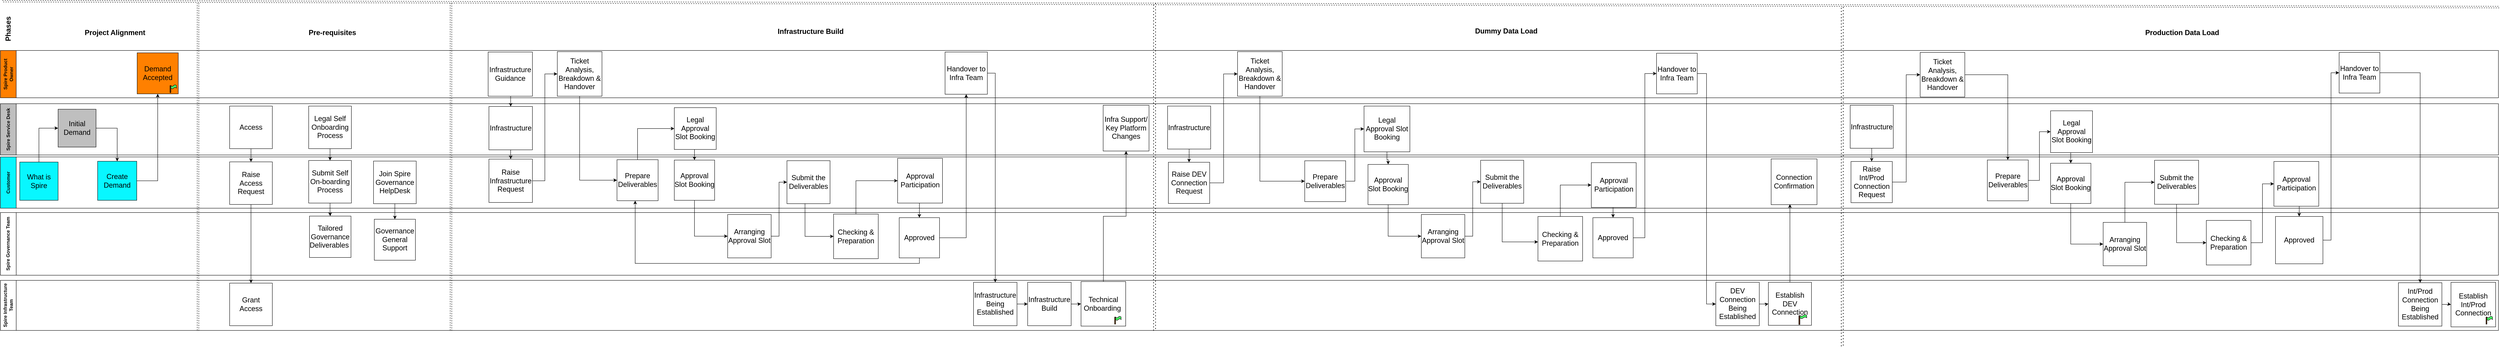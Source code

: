 <mxfile version="24.7.5">
  <diagram name="Page-1" id="jH9X4JJsDZ_ZStQkH7_o">
    <mxGraphModel dx="3366" dy="1893" grid="1" gridSize="10" guides="1" tooltips="1" connect="1" arrows="1" fold="1" page="1" pageScale="1" pageWidth="850" pageHeight="1100" math="0" shadow="0">
      <root>
        <mxCell id="0" />
        <mxCell id="1" parent="0" />
        <mxCell id="82_Ag931LT2ZOT2VYiMG-121" style="edgeStyle=orthogonalEdgeStyle;rounded=0;orthogonalLoop=1;jettySize=auto;html=1;exitX=0.5;exitY=0;exitDx=0;exitDy=0;entryX=0;entryY=0.5;entryDx=0;entryDy=0;" parent="1" source="qbZJIbXkHSn2Dnnv8URz-1" target="82_Ag931LT2ZOT2VYiMG-100" edge="1">
          <mxGeometry relative="1" as="geometry" />
        </mxCell>
        <mxCell id="jGQv9b9LemF5QD2wP8w_-19" value="Spire Product Owner" style="swimlane;horizontal=0;whiteSpace=wrap;html=1;startSize=40;fillColor=#FF8000;" parent="1" vertex="1">
          <mxGeometry x="-1180" y="-200" width="6320" height="120" as="geometry" />
        </mxCell>
        <mxCell id="82_Ag931LT2ZOT2VYiMG-1" value="&lt;div&gt;&lt;font style=&quot;font-size: 18px;&quot;&gt;Handover to Infra Team&lt;/font&gt;&lt;/div&gt;" style="whiteSpace=wrap;html=1;aspect=fixed;spacing=1;" parent="jGQv9b9LemF5QD2wP8w_-19" vertex="1">
          <mxGeometry x="2390" y="4" width="107" height="107" as="geometry" />
        </mxCell>
        <mxCell id="jGQv9b9LemF5QD2wP8w_-6" value="&lt;font style=&quot;font-size: 18px;&quot;&gt;Infrastructure Guidance&lt;/font&gt;" style="whiteSpace=wrap;html=1;aspect=fixed;" parent="jGQv9b9LemF5QD2wP8w_-19" vertex="1">
          <mxGeometry x="1234" y="4" width="112" height="112" as="geometry" />
        </mxCell>
        <mxCell id="qbZJIbXkHSn2Dnnv8URz-4" value="&lt;font style=&quot;font-size: 18px;&quot;&gt;Demand Accepted&lt;/font&gt;" style="whiteSpace=wrap;html=1;aspect=fixed;fillColor=#FF8000;" parent="jGQv9b9LemF5QD2wP8w_-19" vertex="1">
          <mxGeometry x="346" y="6" width="104" height="104" as="geometry" />
        </mxCell>
        <mxCell id="82_Ag931LT2ZOT2VYiMG-70" value="" style="group" parent="jGQv9b9LemF5QD2wP8w_-19" vertex="1" connectable="0">
          <mxGeometry x="429" y="87" width="16.4" height="20" as="geometry" />
        </mxCell>
        <mxCell id="82_Ag931LT2ZOT2VYiMG-67" value="" style="shape=tape;whiteSpace=wrap;html=1;fillColor=#4AFF68;" parent="82_Ag931LT2ZOT2VYiMG-70" vertex="1">
          <mxGeometry x="2.343" width="14.057" height="10.526" as="geometry" />
        </mxCell>
        <mxCell id="82_Ag931LT2ZOT2VYiMG-69" value="" style="rounded=0;whiteSpace=wrap;html=1;fillColor=#663300;" parent="82_Ag931LT2ZOT2VYiMG-70" vertex="1">
          <mxGeometry y="2.105" width="2.343" height="17.895" as="geometry" />
        </mxCell>
        <mxCell id="jGQv9b9LemF5QD2wP8w_-8" value="&lt;font style=&quot;font-size: 18px;&quot;&gt;Ticket Analysis, Breakdown &amp;amp; Handover&lt;/font&gt;" style="whiteSpace=wrap;html=1;aspect=fixed;" parent="jGQv9b9LemF5QD2wP8w_-19" vertex="1">
          <mxGeometry x="1409" y="3" width="113" height="113" as="geometry" />
        </mxCell>
        <mxCell id="82_Ag931LT2ZOT2VYiMG-153" value="&lt;font style=&quot;font-size: 18px;&quot;&gt;Ticket Analysis, Breakdown &amp;amp; Handover&lt;/font&gt;" style="whiteSpace=wrap;html=1;aspect=fixed;" parent="jGQv9b9LemF5QD2wP8w_-19" vertex="1">
          <mxGeometry x="3130" y="3" width="113" height="113" as="geometry" />
        </mxCell>
        <mxCell id="82_Ag931LT2ZOT2VYiMG-25" value="&lt;div&gt;&lt;font style=&quot;font-size: 18px;&quot;&gt;Handover to Infra Team&lt;/font&gt;&lt;/div&gt;" style="whiteSpace=wrap;html=1;aspect=fixed;spacing=1;" parent="jGQv9b9LemF5QD2wP8w_-19" vertex="1">
          <mxGeometry x="4190" y="7" width="103" height="103" as="geometry" />
        </mxCell>
        <mxCell id="82_Ag931LT2ZOT2VYiMG-188" value="" style="endArrow=none;dashed=1;html=1;rounded=0;shape=link;" parent="jGQv9b9LemF5QD2wP8w_-19" edge="1">
          <mxGeometry width="50" height="50" relative="1" as="geometry">
            <mxPoint x="1140" y="710" as="sourcePoint" />
            <mxPoint x="1140" y="-120" as="targetPoint" />
          </mxGeometry>
        </mxCell>
        <mxCell id="jGQv9b9LemF5QD2wP8w_-20" value="Customer" style="swimlane;horizontal=0;whiteSpace=wrap;html=1;startSize=40;fillColor=#08F7FF;" parent="1" vertex="1">
          <mxGeometry x="-1180" y="70" width="6320" height="130" as="geometry" />
        </mxCell>
        <mxCell id="qbZJIbXkHSn2Dnnv8URz-3" value="&lt;font style=&quot;font-size: 18px;&quot;&gt;Create Demand&lt;/font&gt;" style="whiteSpace=wrap;html=1;aspect=fixed;fillColor=#08F7FF;" parent="jGQv9b9LemF5QD2wP8w_-20" vertex="1">
          <mxGeometry x="246" y="11" width="99" height="99" as="geometry" />
        </mxCell>
        <mxCell id="82_Ag931LT2ZOT2VYiMG-110" value="&lt;div&gt;&lt;font style=&quot;font-size: 18px;&quot;&gt;Join Spire Governance HelpDesk&lt;/font&gt;&lt;/div&gt;" style="whiteSpace=wrap;html=1;aspect=fixed;spacing=1;" parent="jGQv9b9LemF5QD2wP8w_-20" vertex="1">
          <mxGeometry x="944" y="10.5" width="108" height="108" as="geometry" />
        </mxCell>
        <mxCell id="qbZJIbXkHSn2Dnnv8URz-2" value="&lt;font style=&quot;font-size: 18px;&quot;&gt;Submit Self On-boarding Process&lt;/font&gt;" style="whiteSpace=wrap;html=1;aspect=fixed;" parent="jGQv9b9LemF5QD2wP8w_-20" vertex="1">
          <mxGeometry x="780" y="9" width="108" height="108" as="geometry" />
        </mxCell>
        <mxCell id="qbZJIbXkHSn2Dnnv8URz-1" value="&lt;font style=&quot;font-size: 18px;&quot;&gt;What is Spire&lt;/font&gt;" style="whiteSpace=wrap;html=1;aspect=fixed;fillColor=#08F7FF;" parent="jGQv9b9LemF5QD2wP8w_-20" vertex="1">
          <mxGeometry x="49" y="13" width="97" height="97" as="geometry" />
        </mxCell>
        <mxCell id="82_Ag931LT2ZOT2VYiMG-127" value="&lt;font style=&quot;font-size: 18px;&quot;&gt;Raise Access Request&lt;/font&gt;" style="whiteSpace=wrap;html=1;aspect=fixed;" parent="jGQv9b9LemF5QD2wP8w_-20" vertex="1">
          <mxGeometry x="580" y="12.5" width="108" height="108" as="geometry" />
        </mxCell>
        <mxCell id="jGQv9b9LemF5QD2wP8w_-10" value="&lt;span style=&quot;font-size: 18px;&quot;&gt;Approval Participation&lt;/span&gt;" style="whiteSpace=wrap;html=1;aspect=fixed;spacing=1;" parent="jGQv9b9LemF5QD2wP8w_-20" vertex="1">
          <mxGeometry x="2270" y="3.5" width="113.5" height="113.5" as="geometry" />
        </mxCell>
        <mxCell id="jGQv9b9LemF5QD2wP8w_-9" value="&lt;div&gt;&lt;font style=&quot;font-size: 18px;&quot;&gt;Submit the Deliverables&lt;/font&gt;&lt;/div&gt;" style="whiteSpace=wrap;html=1;aspect=fixed;spacing=1;" parent="jGQv9b9LemF5QD2wP8w_-20" vertex="1">
          <mxGeometry x="1990" y="9.5" width="109" height="109" as="geometry" />
        </mxCell>
        <mxCell id="jGQv9b9LemF5QD2wP8w_-5" value="&lt;div&gt;&lt;font style=&quot;font-size: 18px;&quot;&gt;Approval Slot Booking&lt;/font&gt;&lt;/div&gt;" style="whiteSpace=wrap;html=1;aspect=fixed;spacing=1;" parent="jGQv9b9LemF5QD2wP8w_-20" vertex="1">
          <mxGeometry x="1705" y="8" width="102" height="102" as="geometry" />
        </mxCell>
        <mxCell id="jGQv9b9LemF5QD2wP8w_-4" value="&lt;div&gt;&lt;font style=&quot;font-size: 18px;&quot;&gt;Prepare Deliverables&lt;/font&gt;&lt;/div&gt;" style="whiteSpace=wrap;html=1;aspect=fixed;spacing=1;" parent="jGQv9b9LemF5QD2wP8w_-20" vertex="1">
          <mxGeometry x="1560" y="7" width="104" height="104" as="geometry" />
        </mxCell>
        <mxCell id="82_Ag931LT2ZOT2VYiMG-11" value="&lt;div&gt;&lt;font style=&quot;font-size: 18px;&quot;&gt;Prepare Deliverables&lt;/font&gt;&lt;/div&gt;" style="whiteSpace=wrap;html=1;aspect=fixed;spacing=1;" parent="jGQv9b9LemF5QD2wP8w_-20" vertex="1">
          <mxGeometry x="3300" y="9.75" width="103.5" height="103.5" as="geometry" />
        </mxCell>
        <mxCell id="82_Ag931LT2ZOT2VYiMG-111" value="&lt;span style=&quot;font-size: 18px;&quot;&gt;Infrastructure&lt;/span&gt;" style="whiteSpace=wrap;html=1;aspect=fixed;" parent="jGQv9b9LemF5QD2wP8w_-20" vertex="1">
          <mxGeometry x="2953" y="-129" width="109" height="109" as="geometry" />
        </mxCell>
        <mxCell id="82_Ag931LT2ZOT2VYiMG-135" value="&lt;font style=&quot;font-size: 18px;&quot;&gt;Raise Infrastructure Request&lt;/font&gt;" style="whiteSpace=wrap;html=1;aspect=fixed;" parent="jGQv9b9LemF5QD2wP8w_-20" vertex="1">
          <mxGeometry x="1236" y="5.5" width="110" height="110" as="geometry" />
        </mxCell>
        <mxCell id="jGQv9b9LemF5QD2wP8w_-2" value="&lt;div&gt;&lt;font style=&quot;font-size: 18px;&quot;&gt;Raise DEV Connection Request&lt;/font&gt;&lt;/div&gt;" style="whiteSpace=wrap;html=1;aspect=fixed;spacing=1;" parent="jGQv9b9LemF5QD2wP8w_-20" vertex="1">
          <mxGeometry x="2955" y="13.5" width="104.5" height="104.5" as="geometry" />
        </mxCell>
        <mxCell id="82_Ag931LT2ZOT2VYiMG-152" style="edgeStyle=orthogonalEdgeStyle;rounded=0;orthogonalLoop=1;jettySize=auto;html=1;" parent="jGQv9b9LemF5QD2wP8w_-20" source="82_Ag931LT2ZOT2VYiMG-111" target="jGQv9b9LemF5QD2wP8w_-2" edge="1">
          <mxGeometry relative="1" as="geometry" />
        </mxCell>
        <mxCell id="82_Ag931LT2ZOT2VYiMG-183" value="&lt;font style=&quot;font-size: 18px;&quot;&gt;Connection Confirmation&lt;/font&gt;" style="whiteSpace=wrap;html=1;aspect=fixed;spacing=1;" parent="jGQv9b9LemF5QD2wP8w_-20" vertex="1">
          <mxGeometry x="4480" y="5" width="116" height="116" as="geometry" />
        </mxCell>
        <mxCell id="82_Ag931LT2ZOT2VYiMG-157" value="&lt;div&gt;&lt;font style=&quot;font-size: 18px;&quot;&gt;Submit the Deliverables&lt;/font&gt;&lt;/div&gt;" style="whiteSpace=wrap;html=1;aspect=fixed;spacing=1;" parent="jGQv9b9LemF5QD2wP8w_-20" vertex="1">
          <mxGeometry x="3745" y="8.5" width="109" height="109" as="geometry" />
        </mxCell>
        <mxCell id="82_Ag931LT2ZOT2VYiMG-224" value="&lt;div&gt;&lt;font style=&quot;font-size: 18px;&quot;&gt;Submit the Deliverables&lt;/font&gt;&lt;/div&gt;" style="whiteSpace=wrap;html=1;aspect=fixed;spacing=1;" parent="jGQv9b9LemF5QD2wP8w_-20" vertex="1">
          <mxGeometry x="5450" y="8.5" width="111.5" height="111.5" as="geometry" />
        </mxCell>
        <mxCell id="jGQv9b9LemF5QD2wP8w_-22" value="Spire Governance Team" style="swimlane;horizontal=0;whiteSpace=wrap;html=1;startSize=40;" parent="1" vertex="1">
          <mxGeometry x="-1180" y="211" width="6320" height="159" as="geometry" />
        </mxCell>
        <mxCell id="82_Ag931LT2ZOT2VYiMG-109" value="&lt;font style=&quot;font-size: 18px;&quot;&gt;Tailored Governance Deliverables&amp;nbsp;&lt;/font&gt;" style="whiteSpace=wrap;html=1;aspect=fixed;" parent="jGQv9b9LemF5QD2wP8w_-22" vertex="1">
          <mxGeometry x="782" y="9" width="105" height="105" as="geometry" />
        </mxCell>
        <mxCell id="jGQv9b9LemF5QD2wP8w_-7" value="&lt;div&gt;&lt;font style=&quot;font-size: 18px;&quot;&gt;Governance General Support&lt;/font&gt;&lt;/div&gt;" style="whiteSpace=wrap;html=1;aspect=fixed;spacing=1;" parent="jGQv9b9LemF5QD2wP8w_-22" vertex="1">
          <mxGeometry x="946" y="17" width="104" height="104" as="geometry" />
        </mxCell>
        <mxCell id="jGQv9b9LemF5QD2wP8w_-15" value="&lt;div&gt;&lt;font style=&quot;font-size: 18px;&quot;&gt;Arranging Approval Slot&lt;/font&gt;&lt;/div&gt;" style="whiteSpace=wrap;html=1;aspect=fixed;spacing=1;" parent="jGQv9b9LemF5QD2wP8w_-22" vertex="1">
          <mxGeometry x="1840" y="5" width="110" height="110" as="geometry" />
        </mxCell>
        <mxCell id="jGQv9b9LemF5QD2wP8w_-13" value="&lt;div&gt;&lt;font style=&quot;font-size: 18px;&quot;&gt;Checking &amp;amp; Preparation&lt;/font&gt;&lt;/div&gt;" style="whiteSpace=wrap;html=1;aspect=fixed;spacing=1;" parent="jGQv9b9LemF5QD2wP8w_-22" vertex="1">
          <mxGeometry x="2108" y="4" width="113" height="113" as="geometry" />
        </mxCell>
        <mxCell id="jGQv9b9LemF5QD2wP8w_-16" value="&lt;div&gt;&lt;font style=&quot;font-size: 18px;&quot;&gt;Approved&lt;/font&gt;&lt;/div&gt;" style="whiteSpace=wrap;html=1;aspect=fixed;spacing=1;align=center;verticalAlign=middle;horizontal=1;labelPosition=center;verticalLabelPosition=middle;" parent="jGQv9b9LemF5QD2wP8w_-22" vertex="1">
          <mxGeometry x="2274" y="13" width="102" height="102" as="geometry" />
        </mxCell>
        <mxCell id="82_Ag931LT2ZOT2VYiMG-155" value="&lt;span style=&quot;font-size: 18px;&quot;&gt;Approval Participation&lt;/span&gt;" style="whiteSpace=wrap;html=1;aspect=fixed;spacing=1;" parent="jGQv9b9LemF5QD2wP8w_-22" vertex="1">
          <mxGeometry x="4025" y="-126.5" width="113.5" height="113.5" as="geometry" />
        </mxCell>
        <mxCell id="82_Ag931LT2ZOT2VYiMG-158" value="&lt;div&gt;&lt;font style=&quot;font-size: 18px;&quot;&gt;Approval Slot Booking&lt;/font&gt;&lt;/div&gt;" style="whiteSpace=wrap;html=1;aspect=fixed;spacing=1;" parent="jGQv9b9LemF5QD2wP8w_-22" vertex="1">
          <mxGeometry x="3460" y="-122" width="102" height="102" as="geometry" />
        </mxCell>
        <mxCell id="82_Ag931LT2ZOT2VYiMG-159" value="&lt;div&gt;&lt;font style=&quot;font-size: 18px;&quot;&gt;Arranging Approval Slot&lt;/font&gt;&lt;/div&gt;" style="whiteSpace=wrap;html=1;aspect=fixed;spacing=1;" parent="jGQv9b9LemF5QD2wP8w_-22" vertex="1">
          <mxGeometry x="3595" y="5" width="110" height="110" as="geometry" />
        </mxCell>
        <mxCell id="82_Ag931LT2ZOT2VYiMG-245" style="edgeStyle=orthogonalEdgeStyle;rounded=0;orthogonalLoop=1;jettySize=auto;html=1;entryX=0;entryY=0.5;entryDx=0;entryDy=0;exitX=0.5;exitY=0;exitDx=0;exitDy=0;" parent="jGQv9b9LemF5QD2wP8w_-22" source="82_Ag931LT2ZOT2VYiMG-160" target="82_Ag931LT2ZOT2VYiMG-155" edge="1">
          <mxGeometry relative="1" as="geometry" />
        </mxCell>
        <mxCell id="82_Ag931LT2ZOT2VYiMG-160" value="&lt;div&gt;&lt;font style=&quot;font-size: 18px;&quot;&gt;Checking &amp;amp; Preparation&lt;/font&gt;&lt;/div&gt;" style="whiteSpace=wrap;html=1;aspect=fixed;spacing=1;" parent="jGQv9b9LemF5QD2wP8w_-22" vertex="1">
          <mxGeometry x="3890" y="10" width="113" height="113" as="geometry" />
        </mxCell>
        <mxCell id="82_Ag931LT2ZOT2VYiMG-162" value="&lt;div&gt;&lt;font style=&quot;font-size: 18px;&quot;&gt;Approved&lt;/font&gt;&lt;/div&gt;" style="whiteSpace=wrap;html=1;aspect=fixed;spacing=1;align=center;verticalAlign=middle;horizontal=1;labelPosition=center;verticalLabelPosition=middle;" parent="jGQv9b9LemF5QD2wP8w_-22" vertex="1">
          <mxGeometry x="4029" y="13" width="102" height="102" as="geometry" />
        </mxCell>
        <mxCell id="82_Ag931LT2ZOT2VYiMG-168" style="edgeStyle=orthogonalEdgeStyle;rounded=0;orthogonalLoop=1;jettySize=auto;html=1;" parent="jGQv9b9LemF5QD2wP8w_-22" source="82_Ag931LT2ZOT2VYiMG-163" target="82_Ag931LT2ZOT2VYiMG-158" edge="1">
          <mxGeometry relative="1" as="geometry" />
        </mxCell>
        <mxCell id="82_Ag931LT2ZOT2VYiMG-163" value="&lt;font style=&quot;font-size: 18px;&quot;&gt;Legal Approval Slot Booking&lt;/font&gt;" style="whiteSpace=wrap;html=1;aspect=fixed;spacing=1;" parent="jGQv9b9LemF5QD2wP8w_-22" vertex="1">
          <mxGeometry x="3450" y="-270" width="116" height="116" as="geometry" />
        </mxCell>
        <mxCell id="82_Ag931LT2ZOT2VYiMG-164" style="edgeStyle=orthogonalEdgeStyle;rounded=0;orthogonalLoop=1;jettySize=auto;html=1;exitX=0.5;exitY=1;exitDx=0;exitDy=0;entryX=0;entryY=0.5;entryDx=0;entryDy=0;" parent="jGQv9b9LemF5QD2wP8w_-22" source="82_Ag931LT2ZOT2VYiMG-158" target="82_Ag931LT2ZOT2VYiMG-159" edge="1">
          <mxGeometry relative="1" as="geometry" />
        </mxCell>
        <mxCell id="82_Ag931LT2ZOT2VYiMG-166" style="edgeStyle=orthogonalEdgeStyle;rounded=0;orthogonalLoop=1;jettySize=auto;html=1;exitX=0.5;exitY=1;exitDx=0;exitDy=0;entryX=0.5;entryY=0;entryDx=0;entryDy=0;" parent="jGQv9b9LemF5QD2wP8w_-22" source="82_Ag931LT2ZOT2VYiMG-155" target="82_Ag931LT2ZOT2VYiMG-162" edge="1">
          <mxGeometry relative="1" as="geometry" />
        </mxCell>
        <mxCell id="82_Ag931LT2ZOT2VYiMG-237" style="edgeStyle=orthogonalEdgeStyle;rounded=0;orthogonalLoop=1;jettySize=auto;html=1;" parent="jGQv9b9LemF5QD2wP8w_-22" source="82_Ag931LT2ZOT2VYiMG-218" target="82_Ag931LT2ZOT2VYiMG-220" edge="1">
          <mxGeometry relative="1" as="geometry" />
        </mxCell>
        <mxCell id="82_Ag931LT2ZOT2VYiMG-218" value="&lt;font style=&quot;font-size: 18px;&quot;&gt;Ticket Analysis, Breakdown &amp;amp; Handover&lt;/font&gt;" style="whiteSpace=wrap;html=1;aspect=fixed;" parent="jGQv9b9LemF5QD2wP8w_-22" vertex="1">
          <mxGeometry x="4857" y="-406" width="113" height="113" as="geometry" />
        </mxCell>
        <mxCell id="82_Ag931LT2ZOT2VYiMG-256" style="edgeStyle=orthogonalEdgeStyle;rounded=0;orthogonalLoop=1;jettySize=auto;html=1;exitX=1;exitY=0.5;exitDx=0;exitDy=0;" parent="jGQv9b9LemF5QD2wP8w_-22" source="82_Ag931LT2ZOT2VYiMG-219" target="82_Ag931LT2ZOT2VYiMG-231" edge="1">
          <mxGeometry relative="1" as="geometry" />
        </mxCell>
        <mxCell id="82_Ag931LT2ZOT2VYiMG-219" value="&lt;div&gt;&lt;font style=&quot;font-size: 18px;&quot;&gt;Handover to Infra Team&lt;/font&gt;&lt;/div&gt;" style="whiteSpace=wrap;html=1;aspect=fixed;spacing=1;" parent="jGQv9b9LemF5QD2wP8w_-22" vertex="1">
          <mxGeometry x="5917" y="-406" width="103" height="103" as="geometry" />
        </mxCell>
        <mxCell id="82_Ag931LT2ZOT2VYiMG-238" style="edgeStyle=orthogonalEdgeStyle;rounded=0;orthogonalLoop=1;jettySize=auto;html=1;entryX=0;entryY=0.5;entryDx=0;entryDy=0;" parent="jGQv9b9LemF5QD2wP8w_-22" source="82_Ag931LT2ZOT2VYiMG-220" target="82_Ag931LT2ZOT2VYiMG-229" edge="1">
          <mxGeometry relative="1" as="geometry" />
        </mxCell>
        <mxCell id="82_Ag931LT2ZOT2VYiMG-220" value="&lt;div&gt;&lt;font style=&quot;font-size: 18px;&quot;&gt;Prepare Deliverables&lt;/font&gt;&lt;/div&gt;" style="whiteSpace=wrap;html=1;aspect=fixed;spacing=1;" parent="jGQv9b9LemF5QD2wP8w_-22" vertex="1">
          <mxGeometry x="5027" y="-133.25" width="103.5" height="103.5" as="geometry" />
        </mxCell>
        <mxCell id="82_Ag931LT2ZOT2VYiMG-234" style="edgeStyle=orthogonalEdgeStyle;rounded=0;orthogonalLoop=1;jettySize=auto;html=1;entryX=0.5;entryY=0;entryDx=0;entryDy=0;" parent="jGQv9b9LemF5QD2wP8w_-22" source="82_Ag931LT2ZOT2VYiMG-221" target="82_Ag931LT2ZOT2VYiMG-222" edge="1">
          <mxGeometry relative="1" as="geometry" />
        </mxCell>
        <mxCell id="82_Ag931LT2ZOT2VYiMG-221" value="&lt;span style=&quot;font-size: 18px;&quot;&gt;Infrastructure&lt;/span&gt;" style="whiteSpace=wrap;html=1;aspect=fixed;" parent="jGQv9b9LemF5QD2wP8w_-22" vertex="1">
          <mxGeometry x="4680" y="-272" width="109" height="109" as="geometry" />
        </mxCell>
        <mxCell id="82_Ag931LT2ZOT2VYiMG-236" style="edgeStyle=orthogonalEdgeStyle;rounded=0;orthogonalLoop=1;jettySize=auto;html=1;entryX=0;entryY=0.5;entryDx=0;entryDy=0;" parent="jGQv9b9LemF5QD2wP8w_-22" source="82_Ag931LT2ZOT2VYiMG-222" target="82_Ag931LT2ZOT2VYiMG-218" edge="1">
          <mxGeometry relative="1" as="geometry" />
        </mxCell>
        <mxCell id="82_Ag931LT2ZOT2VYiMG-222" value="&lt;div&gt;&lt;font style=&quot;font-size: 18px;&quot;&gt;Raise Int/Prod Connection Request&lt;/font&gt;&lt;/div&gt;" style="whiteSpace=wrap;html=1;aspect=fixed;spacing=1;" parent="jGQv9b9LemF5QD2wP8w_-22" vertex="1">
          <mxGeometry x="4682" y="-129.5" width="104.5" height="104.5" as="geometry" />
        </mxCell>
        <mxCell id="82_Ag931LT2ZOT2VYiMG-254" style="edgeStyle=orthogonalEdgeStyle;rounded=0;orthogonalLoop=1;jettySize=auto;html=1;exitX=0.5;exitY=1;exitDx=0;exitDy=0;entryX=0.5;entryY=0;entryDx=0;entryDy=0;" parent="jGQv9b9LemF5QD2wP8w_-22" source="82_Ag931LT2ZOT2VYiMG-223" target="82_Ag931LT2ZOT2VYiMG-228" edge="1">
          <mxGeometry relative="1" as="geometry" />
        </mxCell>
        <mxCell id="82_Ag931LT2ZOT2VYiMG-223" value="&lt;span style=&quot;font-size: 18px;&quot;&gt;Approval Participation&lt;/span&gt;" style="whiteSpace=wrap;html=1;aspect=fixed;spacing=1;" parent="jGQv9b9LemF5QD2wP8w_-22" vertex="1">
          <mxGeometry x="5752" y="-129.5" width="113.5" height="113.5" as="geometry" />
        </mxCell>
        <mxCell id="82_Ag931LT2ZOT2VYiMG-240" style="edgeStyle=orthogonalEdgeStyle;rounded=0;orthogonalLoop=1;jettySize=auto;html=1;entryX=0;entryY=0.5;entryDx=0;entryDy=0;exitX=0.5;exitY=1;exitDx=0;exitDy=0;" parent="jGQv9b9LemF5QD2wP8w_-22" source="82_Ag931LT2ZOT2VYiMG-225" target="82_Ag931LT2ZOT2VYiMG-226" edge="1">
          <mxGeometry relative="1" as="geometry" />
        </mxCell>
        <mxCell id="82_Ag931LT2ZOT2VYiMG-225" value="&lt;div&gt;&lt;font style=&quot;font-size: 18px;&quot;&gt;Approval Slot Booking&lt;/font&gt;&lt;/div&gt;" style="whiteSpace=wrap;html=1;aspect=fixed;spacing=1;" parent="jGQv9b9LemF5QD2wP8w_-22" vertex="1">
          <mxGeometry x="5187" y="-125" width="102" height="102" as="geometry" />
        </mxCell>
        <mxCell id="82_Ag931LT2ZOT2VYiMG-226" value="&lt;div&gt;&lt;font style=&quot;font-size: 18px;&quot;&gt;Arranging Approval Slot&lt;/font&gt;&lt;/div&gt;" style="whiteSpace=wrap;html=1;aspect=fixed;spacing=1;" parent="jGQv9b9LemF5QD2wP8w_-22" vertex="1">
          <mxGeometry x="5320" y="25" width="110" height="110" as="geometry" />
        </mxCell>
        <mxCell id="82_Ag931LT2ZOT2VYiMG-253" style="edgeStyle=orthogonalEdgeStyle;rounded=0;orthogonalLoop=1;jettySize=auto;html=1;exitX=1;exitY=0.5;exitDx=0;exitDy=0;entryX=0;entryY=0.5;entryDx=0;entryDy=0;" parent="jGQv9b9LemF5QD2wP8w_-22" source="82_Ag931LT2ZOT2VYiMG-227" target="82_Ag931LT2ZOT2VYiMG-223" edge="1">
          <mxGeometry relative="1" as="geometry" />
        </mxCell>
        <mxCell id="82_Ag931LT2ZOT2VYiMG-227" value="&lt;div&gt;&lt;font style=&quot;font-size: 18px;&quot;&gt;Checking &amp;amp; Preparation&lt;/font&gt;&lt;/div&gt;" style="whiteSpace=wrap;html=1;aspect=fixed;spacing=1;" parent="jGQv9b9LemF5QD2wP8w_-22" vertex="1">
          <mxGeometry x="5581" y="20" width="113" height="113" as="geometry" />
        </mxCell>
        <mxCell id="82_Ag931LT2ZOT2VYiMG-255" style="edgeStyle=orthogonalEdgeStyle;rounded=0;orthogonalLoop=1;jettySize=auto;html=1;entryX=0;entryY=0.5;entryDx=0;entryDy=0;" parent="jGQv9b9LemF5QD2wP8w_-22" source="82_Ag931LT2ZOT2VYiMG-228" target="82_Ag931LT2ZOT2VYiMG-219" edge="1">
          <mxGeometry relative="1" as="geometry" />
        </mxCell>
        <mxCell id="82_Ag931LT2ZOT2VYiMG-228" value="&lt;div&gt;&lt;font style=&quot;font-size: 18px;&quot;&gt;Approved&lt;/font&gt;&lt;/div&gt;" style="whiteSpace=wrap;html=1;aspect=fixed;spacing=1;align=center;verticalAlign=middle;horizontal=1;labelPosition=center;verticalLabelPosition=middle;" parent="jGQv9b9LemF5QD2wP8w_-22" vertex="1">
          <mxGeometry x="5756" y="10" width="120" height="120" as="geometry" />
        </mxCell>
        <mxCell id="82_Ag931LT2ZOT2VYiMG-239" style="edgeStyle=orthogonalEdgeStyle;rounded=0;orthogonalLoop=1;jettySize=auto;html=1;exitX=0.5;exitY=1;exitDx=0;exitDy=0;entryX=0.5;entryY=0;entryDx=0;entryDy=0;" parent="jGQv9b9LemF5QD2wP8w_-22" source="82_Ag931LT2ZOT2VYiMG-229" target="82_Ag931LT2ZOT2VYiMG-225" edge="1">
          <mxGeometry relative="1" as="geometry" />
        </mxCell>
        <mxCell id="82_Ag931LT2ZOT2VYiMG-229" value="&lt;font style=&quot;font-size: 18px;&quot;&gt;Legal Approval Slot Booking&lt;/font&gt;" style="whiteSpace=wrap;html=1;aspect=fixed;spacing=1;" parent="jGQv9b9LemF5QD2wP8w_-22" vertex="1">
          <mxGeometry x="5187" y="-258" width="106" height="106" as="geometry" />
        </mxCell>
        <mxCell id="82_Ag931LT2ZOT2VYiMG-230" value="&lt;div&gt;&lt;font style=&quot;font-size: 18px;&quot;&gt;Establish Int/Prod Connection&lt;/font&gt;&lt;/div&gt;" style="whiteSpace=wrap;html=1;aspect=fixed;spacing=1;" parent="jGQv9b9LemF5QD2wP8w_-22" vertex="1">
          <mxGeometry x="6200" y="177" width="113" height="113" as="geometry" />
        </mxCell>
        <mxCell id="82_Ag931LT2ZOT2VYiMG-258" style="edgeStyle=orthogonalEdgeStyle;rounded=0;orthogonalLoop=1;jettySize=auto;html=1;" parent="jGQv9b9LemF5QD2wP8w_-22" source="82_Ag931LT2ZOT2VYiMG-231" target="82_Ag931LT2ZOT2VYiMG-230" edge="1">
          <mxGeometry relative="1" as="geometry" />
        </mxCell>
        <mxCell id="82_Ag931LT2ZOT2VYiMG-231" value="&lt;span style=&quot;font-size: 18px;&quot;&gt;Int/Prod&lt;/span&gt;&lt;div&gt;&lt;span style=&quot;font-size: 18px;&quot;&gt;Connection Being Established&lt;/span&gt;&lt;/div&gt;" style="whiteSpace=wrap;html=1;aspect=fixed;spacing=1;" parent="jGQv9b9LemF5QD2wP8w_-22" vertex="1">
          <mxGeometry x="6067" y="178" width="110" height="110" as="geometry" />
        </mxCell>
        <mxCell id="82_Ag931LT2ZOT2VYiMG-34" value="Spire Infrastructure Team" style="swimlane;horizontal=0;whiteSpace=wrap;html=1;startSize=40;" parent="1" vertex="1">
          <mxGeometry x="-1180" y="383" width="6320" height="127" as="geometry" />
        </mxCell>
        <mxCell id="82_Ag931LT2ZOT2VYiMG-129" value="&lt;font style=&quot;font-size: 18px;&quot;&gt;Grant Access&lt;/font&gt;" style="whiteSpace=wrap;html=1;aspect=fixed;" parent="82_Ag931LT2ZOT2VYiMG-34" vertex="1">
          <mxGeometry x="580" y="7" width="108" height="108" as="geometry" />
        </mxCell>
        <mxCell id="82_Ag931LT2ZOT2VYiMG-148" style="edgeStyle=orthogonalEdgeStyle;rounded=0;orthogonalLoop=1;jettySize=auto;html=1;entryX=0;entryY=0.5;entryDx=0;entryDy=0;" parent="82_Ag931LT2ZOT2VYiMG-34" source="82_Ag931LT2ZOT2VYiMG-2" target="82_Ag931LT2ZOT2VYiMG-116" edge="1">
          <mxGeometry relative="1" as="geometry" />
        </mxCell>
        <mxCell id="82_Ag931LT2ZOT2VYiMG-2" value="&lt;div&gt;&lt;font style=&quot;font-size: 18px;&quot;&gt;Infrastructure Build&lt;/font&gt;&lt;/div&gt;" style="whiteSpace=wrap;html=1;aspect=fixed;spacing=1;" parent="82_Ag931LT2ZOT2VYiMG-34" vertex="1">
          <mxGeometry x="2599" y="5" width="110" height="110" as="geometry" />
        </mxCell>
        <mxCell id="82_Ag931LT2ZOT2VYiMG-116" value="&lt;font style=&quot;font-size: 18px;&quot;&gt;Technical&lt;/font&gt;&lt;div&gt;&lt;font style=&quot;font-size: 18px;&quot;&gt;Onboarding&amp;nbsp;&lt;/font&gt;&lt;/div&gt;" style="whiteSpace=wrap;html=1;aspect=fixed;spacing=1;" parent="82_Ag931LT2ZOT2VYiMG-34" vertex="1">
          <mxGeometry x="2734" y="3" width="113" height="113" as="geometry" />
        </mxCell>
        <mxCell id="82_Ag931LT2ZOT2VYiMG-169" value="" style="group" parent="82_Ag931LT2ZOT2VYiMG-34" vertex="1" connectable="0">
          <mxGeometry x="2819" y="91" width="16.4" height="20" as="geometry" />
        </mxCell>
        <mxCell id="82_Ag931LT2ZOT2VYiMG-170" value="" style="shape=tape;whiteSpace=wrap;html=1;fillColor=#4AFF68;" parent="82_Ag931LT2ZOT2VYiMG-169" vertex="1">
          <mxGeometry x="2.343" width="14.057" height="10.526" as="geometry" />
        </mxCell>
        <mxCell id="82_Ag931LT2ZOT2VYiMG-171" value="" style="rounded=0;whiteSpace=wrap;html=1;fillColor=#663300;" parent="82_Ag931LT2ZOT2VYiMG-169" vertex="1">
          <mxGeometry y="2.105" width="2.343" height="17.895" as="geometry" />
        </mxCell>
        <mxCell id="82_Ag931LT2ZOT2VYiMG-184" style="edgeStyle=orthogonalEdgeStyle;rounded=0;orthogonalLoop=1;jettySize=auto;html=1;" parent="82_Ag931LT2ZOT2VYiMG-34" source="82_Ag931LT2ZOT2VYiMG-18" edge="1">
          <mxGeometry relative="1" as="geometry">
            <mxPoint x="4527.5" y="-193" as="targetPoint" />
          </mxGeometry>
        </mxCell>
        <mxCell id="82_Ag931LT2ZOT2VYiMG-18" value="&lt;div&gt;&lt;font style=&quot;font-size: 18px;&quot;&gt;Establish DEV Connection&lt;/font&gt;&lt;/div&gt;" style="whiteSpace=wrap;html=1;aspect=fixed;spacing=1;" parent="82_Ag931LT2ZOT2VYiMG-34" vertex="1">
          <mxGeometry x="4473" y="5" width="109" height="109" as="geometry" />
        </mxCell>
        <mxCell id="82_Ag931LT2ZOT2VYiMG-177" style="edgeStyle=orthogonalEdgeStyle;rounded=0;orthogonalLoop=1;jettySize=auto;html=1;exitX=1;exitY=0.5;exitDx=0;exitDy=0;" parent="82_Ag931LT2ZOT2VYiMG-34" source="82_Ag931LT2ZOT2VYiMG-176" target="82_Ag931LT2ZOT2VYiMG-2" edge="1">
          <mxGeometry relative="1" as="geometry" />
        </mxCell>
        <mxCell id="82_Ag931LT2ZOT2VYiMG-176" value="&lt;span style=&quot;font-size: 18px;&quot;&gt;Infrastructure Being Established&lt;/span&gt;" style="whiteSpace=wrap;html=1;aspect=fixed;spacing=1;" parent="82_Ag931LT2ZOT2VYiMG-34" vertex="1">
          <mxGeometry x="2462" y="5" width="110" height="110" as="geometry" />
        </mxCell>
        <mxCell id="82_Ag931LT2ZOT2VYiMG-182" style="edgeStyle=orthogonalEdgeStyle;rounded=0;orthogonalLoop=1;jettySize=auto;html=1;exitX=1;exitY=0.5;exitDx=0;exitDy=0;" parent="82_Ag931LT2ZOT2VYiMG-34" source="82_Ag931LT2ZOT2VYiMG-180" target="82_Ag931LT2ZOT2VYiMG-18" edge="1">
          <mxGeometry relative="1" as="geometry" />
        </mxCell>
        <mxCell id="82_Ag931LT2ZOT2VYiMG-180" value="&lt;span style=&quot;font-size: 18px;&quot;&gt;DEV Connection Being Established&lt;/span&gt;" style="whiteSpace=wrap;html=1;aspect=fixed;spacing=1;" parent="82_Ag931LT2ZOT2VYiMG-34" vertex="1">
          <mxGeometry x="4340" y="5" width="110" height="110" as="geometry" />
        </mxCell>
        <mxCell id="82_Ag931LT2ZOT2VYiMG-190" value="" style="group" parent="82_Ag931LT2ZOT2VYiMG-34" vertex="1" connectable="0">
          <mxGeometry x="4550" y="87" width="20" height="25" as="geometry" />
        </mxCell>
        <mxCell id="82_Ag931LT2ZOT2VYiMG-191" value="" style="shape=tape;whiteSpace=wrap;html=1;fillColor=#4AFF68;" parent="82_Ag931LT2ZOT2VYiMG-190" vertex="1">
          <mxGeometry x="2.86" width="17.14" height="10" as="geometry" />
        </mxCell>
        <mxCell id="82_Ag931LT2ZOT2VYiMG-192" value="" style="rounded=0;whiteSpace=wrap;html=1;fillColor=#663300;" parent="82_Ag931LT2ZOT2VYiMG-190" vertex="1">
          <mxGeometry y="2.63" width="2.86" height="22.37" as="geometry" />
        </mxCell>
        <mxCell id="82_Ag931LT2ZOT2VYiMG-95" value="Spire Service Desk" style="swimlane;horizontal=0;whiteSpace=wrap;html=1;startSize=40;fillColor=#BFBFBF;" parent="1" vertex="1">
          <mxGeometry x="-1180" y="-65" width="6320" height="130" as="geometry" />
        </mxCell>
        <mxCell id="82_Ag931LT2ZOT2VYiMG-100" value="&lt;font style=&quot;font-size: 18px;&quot;&gt;Initial&lt;/font&gt;&lt;div&gt;&lt;font style=&quot;font-size: 18px;&quot;&gt;Demand&lt;/font&gt;&lt;/div&gt;" style="whiteSpace=wrap;html=1;aspect=fixed;fillColor=#BFBFBF;" parent="82_Ag931LT2ZOT2VYiMG-95" vertex="1">
          <mxGeometry x="146" y="14" width="96" height="96" as="geometry" />
        </mxCell>
        <mxCell id="82_Ag931LT2ZOT2VYiMG-103" value="&lt;font style=&quot;font-size: 18px;&quot;&gt;Legal Self Onboarding Process&lt;/font&gt;" style="whiteSpace=wrap;html=1;aspect=fixed;" parent="82_Ag931LT2ZOT2VYiMG-95" vertex="1">
          <mxGeometry x="780" y="6" width="108" height="108" as="geometry" />
        </mxCell>
        <mxCell id="82_Ag931LT2ZOT2VYiMG-107" value="&lt;font style=&quot;font-size: 18px;&quot;&gt;Infrastructure&lt;/font&gt;" style="whiteSpace=wrap;html=1;aspect=fixed;" parent="82_Ag931LT2ZOT2VYiMG-95" vertex="1">
          <mxGeometry x="1236" y="7" width="110" height="110" as="geometry" />
        </mxCell>
        <mxCell id="82_Ag931LT2ZOT2VYiMG-128" value="&lt;font style=&quot;font-size: 18px;&quot;&gt;Access&lt;/font&gt;" style="whiteSpace=wrap;html=1;aspect=fixed;" parent="82_Ag931LT2ZOT2VYiMG-95" vertex="1">
          <mxGeometry x="580" y="6" width="108" height="108" as="geometry" />
        </mxCell>
        <mxCell id="82_Ag931LT2ZOT2VYiMG-114" value="&lt;font style=&quot;font-size: 18px;&quot;&gt;Legal Approval Slot Booking&lt;/font&gt;" style="whiteSpace=wrap;html=1;aspect=fixed;spacing=1;" parent="82_Ag931LT2ZOT2VYiMG-95" vertex="1">
          <mxGeometry x="1705" y="10" width="106" height="106" as="geometry" />
        </mxCell>
        <mxCell id="82_Ag931LT2ZOT2VYiMG-117" value="&lt;font style=&quot;font-size: 18px;&quot;&gt;Infra Support/ Key Platform Changes&lt;/font&gt;" style="whiteSpace=wrap;html=1;aspect=fixed;spacing=1;" parent="82_Ag931LT2ZOT2VYiMG-95" vertex="1">
          <mxGeometry x="2790" y="4" width="116" height="116" as="geometry" />
        </mxCell>
        <mxCell id="82_Ag931LT2ZOT2VYiMG-122" style="edgeStyle=orthogonalEdgeStyle;rounded=0;orthogonalLoop=1;jettySize=auto;html=1;exitX=1;exitY=0.5;exitDx=0;exitDy=0;entryX=0.5;entryY=0;entryDx=0;entryDy=0;" parent="1" source="82_Ag931LT2ZOT2VYiMG-100" target="qbZJIbXkHSn2Dnnv8URz-3" edge="1">
          <mxGeometry relative="1" as="geometry" />
        </mxCell>
        <mxCell id="82_Ag931LT2ZOT2VYiMG-123" style="edgeStyle=orthogonalEdgeStyle;rounded=0;orthogonalLoop=1;jettySize=auto;html=1;exitX=1;exitY=0.5;exitDx=0;exitDy=0;entryX=0.5;entryY=1;entryDx=0;entryDy=0;" parent="1" source="qbZJIbXkHSn2Dnnv8URz-3" target="qbZJIbXkHSn2Dnnv8URz-4" edge="1">
          <mxGeometry relative="1" as="geometry" />
        </mxCell>
        <mxCell id="82_Ag931LT2ZOT2VYiMG-130" style="edgeStyle=orthogonalEdgeStyle;rounded=0;orthogonalLoop=1;jettySize=auto;html=1;" parent="1" source="82_Ag931LT2ZOT2VYiMG-128" target="82_Ag931LT2ZOT2VYiMG-127" edge="1">
          <mxGeometry relative="1" as="geometry" />
        </mxCell>
        <mxCell id="82_Ag931LT2ZOT2VYiMG-131" style="edgeStyle=orthogonalEdgeStyle;rounded=0;orthogonalLoop=1;jettySize=auto;html=1;" parent="1" source="82_Ag931LT2ZOT2VYiMG-127" target="82_Ag931LT2ZOT2VYiMG-129" edge="1">
          <mxGeometry relative="1" as="geometry" />
        </mxCell>
        <mxCell id="82_Ag931LT2ZOT2VYiMG-132" style="edgeStyle=orthogonalEdgeStyle;rounded=0;orthogonalLoop=1;jettySize=auto;html=1;" parent="1" source="82_Ag931LT2ZOT2VYiMG-103" target="qbZJIbXkHSn2Dnnv8URz-2" edge="1">
          <mxGeometry relative="1" as="geometry" />
        </mxCell>
        <mxCell id="82_Ag931LT2ZOT2VYiMG-133" style="edgeStyle=orthogonalEdgeStyle;rounded=0;orthogonalLoop=1;jettySize=auto;html=1;" parent="1" source="qbZJIbXkHSn2Dnnv8URz-2" target="82_Ag931LT2ZOT2VYiMG-109" edge="1">
          <mxGeometry relative="1" as="geometry" />
        </mxCell>
        <mxCell id="82_Ag931LT2ZOT2VYiMG-134" style="edgeStyle=orthogonalEdgeStyle;rounded=0;orthogonalLoop=1;jettySize=auto;html=1;exitX=0.5;exitY=1;exitDx=0;exitDy=0;" parent="1" source="82_Ag931LT2ZOT2VYiMG-110" target="jGQv9b9LemF5QD2wP8w_-7" edge="1">
          <mxGeometry relative="1" as="geometry" />
        </mxCell>
        <mxCell id="jGQv9b9LemF5QD2wP8w_-33" style="edgeStyle=orthogonalEdgeStyle;rounded=0;orthogonalLoop=1;jettySize=auto;html=1;exitX=0.5;exitY=1;exitDx=0;exitDy=0;entryX=0;entryY=0.5;entryDx=0;entryDy=0;" parent="1" source="jGQv9b9LemF5QD2wP8w_-5" target="jGQv9b9LemF5QD2wP8w_-15" edge="1">
          <mxGeometry relative="1" as="geometry" />
        </mxCell>
        <mxCell id="82_Ag931LT2ZOT2VYiMG-136" style="edgeStyle=orthogonalEdgeStyle;rounded=0;orthogonalLoop=1;jettySize=auto;html=1;exitX=0.5;exitY=0;exitDx=0;exitDy=0;entryX=0;entryY=0.5;entryDx=0;entryDy=0;" parent="1" source="jGQv9b9LemF5QD2wP8w_-4" target="82_Ag931LT2ZOT2VYiMG-114" edge="1">
          <mxGeometry relative="1" as="geometry" />
        </mxCell>
        <mxCell id="82_Ag931LT2ZOT2VYiMG-137" style="edgeStyle=orthogonalEdgeStyle;rounded=0;orthogonalLoop=1;jettySize=auto;html=1;exitX=0.5;exitY=1;exitDx=0;exitDy=0;entryX=0.5;entryY=0;entryDx=0;entryDy=0;" parent="1" source="82_Ag931LT2ZOT2VYiMG-114" target="jGQv9b9LemF5QD2wP8w_-5" edge="1">
          <mxGeometry relative="1" as="geometry" />
        </mxCell>
        <mxCell id="82_Ag931LT2ZOT2VYiMG-138" style="edgeStyle=orthogonalEdgeStyle;rounded=0;orthogonalLoop=1;jettySize=auto;html=1;exitX=0.5;exitY=1;exitDx=0;exitDy=0;entryX=0.5;entryY=0;entryDx=0;entryDy=0;" parent="1" source="jGQv9b9LemF5QD2wP8w_-6" target="82_Ag931LT2ZOT2VYiMG-107" edge="1">
          <mxGeometry relative="1" as="geometry" />
        </mxCell>
        <mxCell id="82_Ag931LT2ZOT2VYiMG-139" style="edgeStyle=orthogonalEdgeStyle;rounded=0;orthogonalLoop=1;jettySize=auto;html=1;entryX=0.5;entryY=0;entryDx=0;entryDy=0;" parent="1" source="82_Ag931LT2ZOT2VYiMG-107" target="82_Ag931LT2ZOT2VYiMG-135" edge="1">
          <mxGeometry relative="1" as="geometry" />
        </mxCell>
        <mxCell id="82_Ag931LT2ZOT2VYiMG-140" style="edgeStyle=orthogonalEdgeStyle;rounded=0;orthogonalLoop=1;jettySize=auto;html=1;exitX=1;exitY=0.5;exitDx=0;exitDy=0;entryX=0;entryY=0.5;entryDx=0;entryDy=0;" parent="1" source="82_Ag931LT2ZOT2VYiMG-135" target="jGQv9b9LemF5QD2wP8w_-8" edge="1">
          <mxGeometry relative="1" as="geometry" />
        </mxCell>
        <mxCell id="82_Ag931LT2ZOT2VYiMG-143" style="edgeStyle=orthogonalEdgeStyle;rounded=0;orthogonalLoop=1;jettySize=auto;html=1;entryX=0;entryY=0.5;entryDx=0;entryDy=0;exitX=0.5;exitY=1;exitDx=0;exitDy=0;" parent="1" source="jGQv9b9LemF5QD2wP8w_-8" target="jGQv9b9LemF5QD2wP8w_-4" edge="1">
          <mxGeometry relative="1" as="geometry" />
        </mxCell>
        <mxCell id="jGQv9b9LemF5QD2wP8w_-37" style="edgeStyle=orthogonalEdgeStyle;rounded=0;orthogonalLoop=1;jettySize=auto;html=1;exitX=0.5;exitY=1;exitDx=0;exitDy=0;entryX=0.5;entryY=0;entryDx=0;entryDy=0;" parent="1" source="jGQv9b9LemF5QD2wP8w_-10" target="jGQv9b9LemF5QD2wP8w_-16" edge="1">
          <mxGeometry relative="1" as="geometry" />
        </mxCell>
        <mxCell id="jGQv9b9LemF5QD2wP8w_-38" style="edgeStyle=orthogonalEdgeStyle;rounded=0;orthogonalLoop=1;jettySize=auto;html=1;exitX=1;exitY=0.5;exitDx=0;exitDy=0;entryX=0.5;entryY=1;entryDx=0;entryDy=0;" parent="1" source="jGQv9b9LemF5QD2wP8w_-16" target="82_Ag931LT2ZOT2VYiMG-1" edge="1">
          <mxGeometry relative="1" as="geometry">
            <mxPoint x="1260" y="-80" as="targetPoint" />
          </mxGeometry>
        </mxCell>
        <mxCell id="82_Ag931LT2ZOT2VYiMG-144" style="edgeStyle=orthogonalEdgeStyle;rounded=0;orthogonalLoop=1;jettySize=auto;html=1;" parent="1" source="jGQv9b9LemF5QD2wP8w_-16" target="jGQv9b9LemF5QD2wP8w_-4" edge="1">
          <mxGeometry relative="1" as="geometry">
            <mxPoint x="425.556" y="190" as="targetPoint" />
            <Array as="points">
              <mxPoint x="1145" y="340" />
              <mxPoint x="426" y="340" />
            </Array>
          </mxGeometry>
        </mxCell>
        <mxCell id="82_Ag931LT2ZOT2VYiMG-146" style="edgeStyle=orthogonalEdgeStyle;rounded=0;orthogonalLoop=1;jettySize=auto;html=1;exitX=1;exitY=0.5;exitDx=0;exitDy=0;entryX=0.5;entryY=0;entryDx=0;entryDy=0;" parent="1" source="82_Ag931LT2ZOT2VYiMG-1" target="82_Ag931LT2ZOT2VYiMG-176" edge="1">
          <mxGeometry relative="1" as="geometry" />
        </mxCell>
        <mxCell id="82_Ag931LT2ZOT2VYiMG-149" style="edgeStyle=orthogonalEdgeStyle;rounded=0;orthogonalLoop=1;jettySize=auto;html=1;entryX=0.5;entryY=1;entryDx=0;entryDy=0;exitX=0.5;exitY=0;exitDx=0;exitDy=0;" parent="1" source="82_Ag931LT2ZOT2VYiMG-116" target="82_Ag931LT2ZOT2VYiMG-117" edge="1">
          <mxGeometry relative="1" as="geometry">
            <mxPoint x="1610" y="370" as="sourcePoint" />
          </mxGeometry>
        </mxCell>
        <mxCell id="82_Ag931LT2ZOT2VYiMG-154" style="edgeStyle=orthogonalEdgeStyle;rounded=0;orthogonalLoop=1;jettySize=auto;html=1;entryX=0;entryY=0.5;entryDx=0;entryDy=0;" parent="1" source="jGQv9b9LemF5QD2wP8w_-2" target="82_Ag931LT2ZOT2VYiMG-153" edge="1">
          <mxGeometry relative="1" as="geometry" />
        </mxCell>
        <mxCell id="82_Ag931LT2ZOT2VYiMG-167" style="edgeStyle=orthogonalEdgeStyle;rounded=0;orthogonalLoop=1;jettySize=auto;html=1;entryX=0;entryY=0.5;entryDx=0;entryDy=0;" parent="1" source="82_Ag931LT2ZOT2VYiMG-11" target="82_Ag931LT2ZOT2VYiMG-163" edge="1">
          <mxGeometry relative="1" as="geometry" />
        </mxCell>
        <mxCell id="82_Ag931LT2ZOT2VYiMG-173" value="" style="endArrow=none;dashed=1;html=1;dashPattern=1 3;strokeWidth=2;rounded=0;shape=link;" parent="1" edge="1">
          <mxGeometry width="50" height="50" relative="1" as="geometry">
            <mxPoint x="1740" y="510" as="sourcePoint" />
            <mxPoint x="1740" y="-320" as="targetPoint" />
          </mxGeometry>
        </mxCell>
        <mxCell id="82_Ag931LT2ZOT2VYiMG-174" style="edgeStyle=orthogonalEdgeStyle;rounded=0;orthogonalLoop=1;jettySize=auto;html=1;entryX=0;entryY=0.5;entryDx=0;entryDy=0;" parent="1" source="82_Ag931LT2ZOT2VYiMG-162" target="82_Ag931LT2ZOT2VYiMG-25" edge="1">
          <mxGeometry relative="1" as="geometry" />
        </mxCell>
        <mxCell id="82_Ag931LT2ZOT2VYiMG-181" style="edgeStyle=orthogonalEdgeStyle;rounded=0;orthogonalLoop=1;jettySize=auto;html=1;entryX=0;entryY=0.5;entryDx=0;entryDy=0;" parent="1" source="82_Ag931LT2ZOT2VYiMG-25" target="82_Ag931LT2ZOT2VYiMG-180" edge="1">
          <mxGeometry relative="1" as="geometry" />
        </mxCell>
        <mxCell id="82_Ag931LT2ZOT2VYiMG-187" value="" style="endArrow=none;dashed=1;html=1;rounded=0;shape=link;" parent="1" edge="1">
          <mxGeometry width="50" height="50" relative="1" as="geometry">
            <mxPoint x="-680" y="510" as="sourcePoint" />
            <mxPoint x="-680" y="-320" as="targetPoint" />
          </mxGeometry>
        </mxCell>
        <mxCell id="82_Ag931LT2ZOT2VYiMG-189" style="edgeStyle=orthogonalEdgeStyle;rounded=0;orthogonalLoop=1;jettySize=auto;html=1;entryX=0;entryY=0.5;entryDx=0;entryDy=0;exitX=0.5;exitY=1;exitDx=0;exitDy=0;" parent="1" source="82_Ag931LT2ZOT2VYiMG-153" target="82_Ag931LT2ZOT2VYiMG-11" edge="1">
          <mxGeometry relative="1" as="geometry" />
        </mxCell>
        <mxCell id="82_Ag931LT2ZOT2VYiMG-198" value="" style="endArrow=none;dashed=1;html=1;dashPattern=1 3;strokeWidth=2;rounded=0;shape=link;" parent="1" edge="1">
          <mxGeometry width="50" height="50" relative="1" as="geometry">
            <mxPoint x="3480" y="550" as="sourcePoint" />
            <mxPoint x="3480" y="-310" as="targetPoint" />
          </mxGeometry>
        </mxCell>
        <mxCell id="82_Ag931LT2ZOT2VYiMG-243" style="edgeStyle=orthogonalEdgeStyle;rounded=0;orthogonalLoop=1;jettySize=auto;html=1;entryX=0;entryY=0.5;entryDx=0;entryDy=0;" parent="1" source="82_Ag931LT2ZOT2VYiMG-159" target="82_Ag931LT2ZOT2VYiMG-157" edge="1">
          <mxGeometry relative="1" as="geometry" />
        </mxCell>
        <mxCell id="82_Ag931LT2ZOT2VYiMG-244" style="edgeStyle=orthogonalEdgeStyle;rounded=0;orthogonalLoop=1;jettySize=auto;html=1;exitX=0.5;exitY=1;exitDx=0;exitDy=0;entryX=0.001;entryY=0.571;entryDx=0;entryDy=0;entryPerimeter=0;" parent="1" source="82_Ag931LT2ZOT2VYiMG-157" target="82_Ag931LT2ZOT2VYiMG-160" edge="1">
          <mxGeometry relative="1" as="geometry" />
        </mxCell>
        <mxCell id="82_Ag931LT2ZOT2VYiMG-246" style="edgeStyle=orthogonalEdgeStyle;rounded=0;orthogonalLoop=1;jettySize=auto;html=1;entryX=0;entryY=0.5;entryDx=0;entryDy=0;" parent="1" source="jGQv9b9LemF5QD2wP8w_-15" target="jGQv9b9LemF5QD2wP8w_-9" edge="1">
          <mxGeometry relative="1" as="geometry" />
        </mxCell>
        <mxCell id="82_Ag931LT2ZOT2VYiMG-247" style="edgeStyle=orthogonalEdgeStyle;rounded=0;orthogonalLoop=1;jettySize=auto;html=1;exitX=0.419;exitY=0.994;exitDx=0;exitDy=0;entryX=0;entryY=0.5;entryDx=0;entryDy=0;exitPerimeter=0;" parent="1" source="jGQv9b9LemF5QD2wP8w_-9" target="jGQv9b9LemF5QD2wP8w_-13" edge="1">
          <mxGeometry relative="1" as="geometry" />
        </mxCell>
        <mxCell id="82_Ag931LT2ZOT2VYiMG-248" style="edgeStyle=orthogonalEdgeStyle;rounded=0;orthogonalLoop=1;jettySize=auto;html=1;exitX=0.5;exitY=0;exitDx=0;exitDy=0;entryX=0;entryY=0.5;entryDx=0;entryDy=0;" parent="1" source="jGQv9b9LemF5QD2wP8w_-13" target="jGQv9b9LemF5QD2wP8w_-10" edge="1">
          <mxGeometry relative="1" as="geometry" />
        </mxCell>
        <mxCell id="82_Ag931LT2ZOT2VYiMG-250" style="edgeStyle=orthogonalEdgeStyle;rounded=0;orthogonalLoop=1;jettySize=auto;html=1;entryX=0;entryY=0.5;entryDx=0;entryDy=0;exitX=0.5;exitY=1;exitDx=0;exitDy=0;" parent="1" source="82_Ag931LT2ZOT2VYiMG-224" target="82_Ag931LT2ZOT2VYiMG-227" edge="1">
          <mxGeometry relative="1" as="geometry" />
        </mxCell>
        <mxCell id="82_Ag931LT2ZOT2VYiMG-252" style="edgeStyle=orthogonalEdgeStyle;rounded=0;orthogonalLoop=1;jettySize=auto;html=1;entryX=0;entryY=0.5;entryDx=0;entryDy=0;exitX=0.5;exitY=0;exitDx=0;exitDy=0;" parent="1" source="82_Ag931LT2ZOT2VYiMG-226" target="82_Ag931LT2ZOT2VYiMG-224" edge="1">
          <mxGeometry relative="1" as="geometry" />
        </mxCell>
        <mxCell id="82_Ag931LT2ZOT2VYiMG-260" value="" style="shape=tape;whiteSpace=wrap;html=1;fillColor=#4AFF68;" parent="1" vertex="1">
          <mxGeometry x="5110.943" y="474" width="14.057" height="10.526" as="geometry" />
        </mxCell>
        <mxCell id="82_Ag931LT2ZOT2VYiMG-261" value="" style="rounded=0;whiteSpace=wrap;html=1;fillColor=#663300;" parent="1" vertex="1">
          <mxGeometry x="5108.6" y="476.105" width="2.343" height="17.895" as="geometry" />
        </mxCell>
        <mxCell id="Z6w0wAtpGpE573psw6HM-1" value="&lt;div&gt;&lt;span style=&quot;font-size: 18px;&quot;&gt;&lt;b&gt;Phases&lt;/b&gt;&lt;/span&gt;&lt;/div&gt;" style="text;html=1;align=center;verticalAlign=middle;whiteSpace=wrap;rounded=0;rotation=-90;" vertex="1" parent="1">
          <mxGeometry x="-1230" y="-270" width="140" height="30" as="geometry" />
        </mxCell>
        <mxCell id="Z6w0wAtpGpE573psw6HM-2" value="&lt;font style=&quot;font-size: 18px;&quot;&gt;&lt;b&gt;Pre-requisites&lt;/b&gt;&lt;/font&gt;" style="text;html=1;align=center;verticalAlign=middle;whiteSpace=wrap;rounded=0;" vertex="1" parent="1">
          <mxGeometry x="-450" y="-260" width="220" height="30" as="geometry" />
        </mxCell>
        <mxCell id="Z6w0wAtpGpE573psw6HM-4" value="&lt;font style=&quot;font-size: 18px;&quot;&gt;&lt;b&gt;Project Alignment&lt;/b&gt;&lt;/font&gt;" style="text;html=1;align=center;verticalAlign=middle;whiteSpace=wrap;rounded=0;strokeColor=none;" vertex="1" parent="1">
          <mxGeometry x="-1000" y="-260" width="220" height="30" as="geometry" />
        </mxCell>
        <mxCell id="Z6w0wAtpGpE573psw6HM-5" value="" style="endArrow=none;dashed=1;html=1;rounded=0;shape=link;entryX=1;entryY=0;entryDx=0;entryDy=0;" edge="1" parent="1" target="Z6w0wAtpGpE573psw6HM-1">
          <mxGeometry width="50" height="50" relative="1" as="geometry">
            <mxPoint x="5142" y="-310" as="sourcePoint" />
            <mxPoint x="-670" y="-310" as="targetPoint" />
          </mxGeometry>
        </mxCell>
        <mxCell id="Z6w0wAtpGpE573psw6HM-6" value="&lt;font style=&quot;font-size: 18px;&quot;&gt;&lt;b&gt;Infrastructure Build&lt;/b&gt;&lt;/font&gt;" style="text;html=1;align=center;verticalAlign=middle;whiteSpace=wrap;rounded=0;" vertex="1" parent="1">
          <mxGeometry x="760" y="-263" width="220" height="30" as="geometry" />
        </mxCell>
        <mxCell id="Z6w0wAtpGpE573psw6HM-7" value="&lt;font style=&quot;font-size: 18px;&quot;&gt;&lt;b&gt;Dummy Data Load&lt;/b&gt;&lt;/font&gt;" style="text;html=1;align=center;verticalAlign=middle;whiteSpace=wrap;rounded=0;" vertex="1" parent="1">
          <mxGeometry x="2520" y="-264" width="220" height="30" as="geometry" />
        </mxCell>
        <mxCell id="Z6w0wAtpGpE573psw6HM-8" value="&lt;font style=&quot;font-size: 18px;&quot;&gt;&lt;b&gt;Production Data Load&lt;/b&gt;&lt;/font&gt;" style="text;html=1;align=center;verticalAlign=middle;whiteSpace=wrap;rounded=0;" vertex="1" parent="1">
          <mxGeometry x="4230" y="-260" width="220" height="30" as="geometry" />
        </mxCell>
      </root>
    </mxGraphModel>
  </diagram>
</mxfile>
